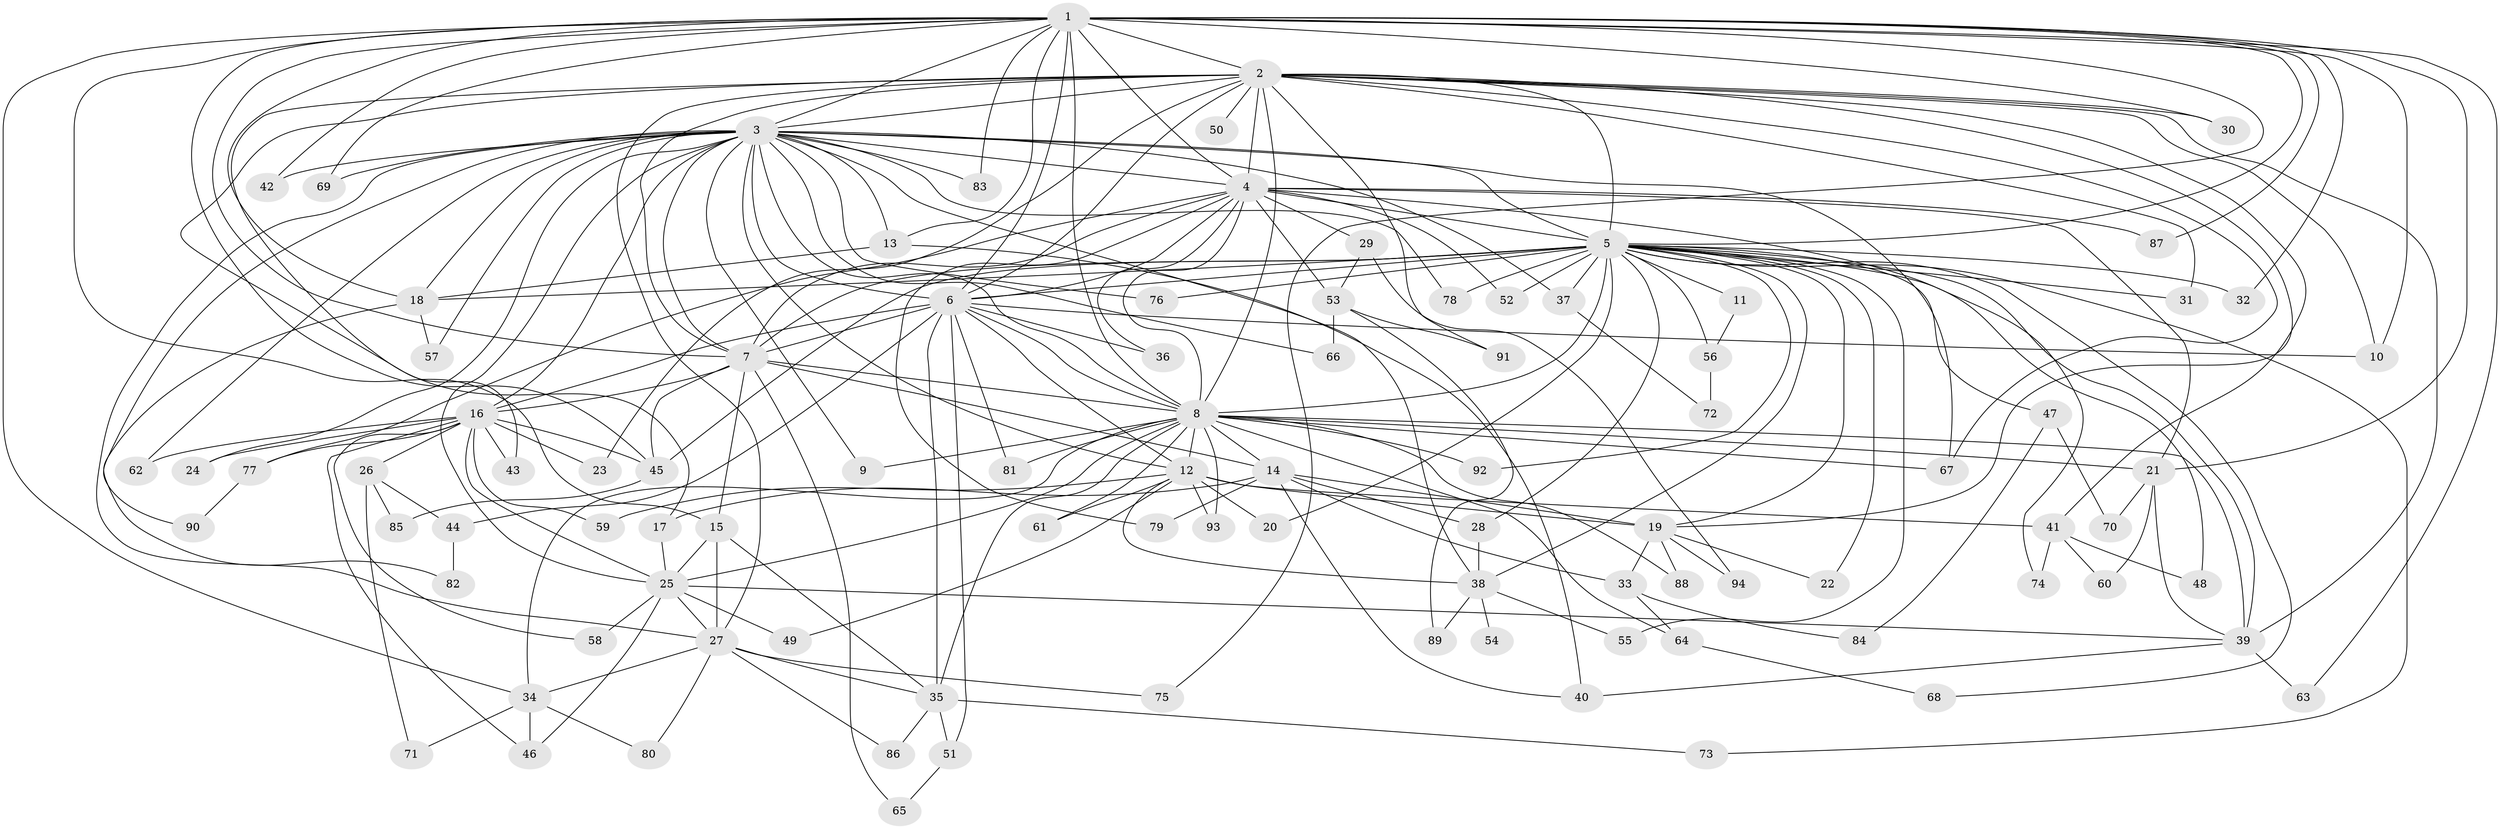 // original degree distribution, {26: 0.022388059701492536, 24: 0.007462686567164179, 32: 0.007462686567164179, 21: 0.007462686567164179, 20: 0.007462686567164179, 13: 0.007462686567164179, 14: 0.007462686567164179, 19: 0.007462686567164179, 2: 0.5671641791044776, 3: 0.15671641791044777, 11: 0.007462686567164179, 4: 0.08955223880597014, 8: 0.014925373134328358, 5: 0.05970149253731343, 15: 0.007462686567164179, 7: 0.014925373134328358, 6: 0.007462686567164179}
// Generated by graph-tools (version 1.1) at 2025/50/03/04/25 22:50:00]
// undirected, 94 vertices, 220 edges
graph export_dot {
  node [color=gray90,style=filled];
  1;
  2;
  3;
  4;
  5;
  6;
  7;
  8;
  9;
  10;
  11;
  12;
  13;
  14;
  15;
  16;
  17;
  18;
  19;
  20;
  21;
  22;
  23;
  24;
  25;
  26;
  27;
  28;
  29;
  30;
  31;
  32;
  33;
  34;
  35;
  36;
  37;
  38;
  39;
  40;
  41;
  42;
  43;
  44;
  45;
  46;
  47;
  48;
  49;
  50;
  51;
  52;
  53;
  54;
  55;
  56;
  57;
  58;
  59;
  60;
  61;
  62;
  63;
  64;
  65;
  66;
  67;
  68;
  69;
  70;
  71;
  72;
  73;
  74;
  75;
  76;
  77;
  78;
  79;
  80;
  81;
  82;
  83;
  84;
  85;
  86;
  87;
  88;
  89;
  90;
  91;
  92;
  93;
  94;
  1 -- 2 [weight=1.0];
  1 -- 3 [weight=1.0];
  1 -- 4 [weight=1.0];
  1 -- 5 [weight=2.0];
  1 -- 6 [weight=2.0];
  1 -- 7 [weight=2.0];
  1 -- 8 [weight=2.0];
  1 -- 10 [weight=1.0];
  1 -- 13 [weight=1.0];
  1 -- 15 [weight=1.0];
  1 -- 18 [weight=1.0];
  1 -- 21 [weight=1.0];
  1 -- 30 [weight=1.0];
  1 -- 32 [weight=1.0];
  1 -- 34 [weight=1.0];
  1 -- 42 [weight=1.0];
  1 -- 45 [weight=1.0];
  1 -- 63 [weight=1.0];
  1 -- 69 [weight=1.0];
  1 -- 75 [weight=1.0];
  1 -- 83 [weight=1.0];
  1 -- 87 [weight=1.0];
  2 -- 3 [weight=1.0];
  2 -- 4 [weight=2.0];
  2 -- 5 [weight=2.0];
  2 -- 6 [weight=1.0];
  2 -- 7 [weight=2.0];
  2 -- 8 [weight=1.0];
  2 -- 10 [weight=1.0];
  2 -- 17 [weight=1.0];
  2 -- 19 [weight=1.0];
  2 -- 23 [weight=1.0];
  2 -- 27 [weight=1.0];
  2 -- 30 [weight=1.0];
  2 -- 31 [weight=1.0];
  2 -- 39 [weight=1.0];
  2 -- 41 [weight=1.0];
  2 -- 43 [weight=1.0];
  2 -- 50 [weight=1.0];
  2 -- 67 [weight=1.0];
  2 -- 91 [weight=1.0];
  3 -- 4 [weight=1.0];
  3 -- 5 [weight=2.0];
  3 -- 6 [weight=2.0];
  3 -- 7 [weight=2.0];
  3 -- 8 [weight=1.0];
  3 -- 9 [weight=1.0];
  3 -- 12 [weight=1.0];
  3 -- 13 [weight=1.0];
  3 -- 16 [weight=1.0];
  3 -- 18 [weight=1.0];
  3 -- 24 [weight=1.0];
  3 -- 25 [weight=1.0];
  3 -- 27 [weight=1.0];
  3 -- 37 [weight=1.0];
  3 -- 38 [weight=2.0];
  3 -- 42 [weight=2.0];
  3 -- 57 [weight=1.0];
  3 -- 62 [weight=1.0];
  3 -- 66 [weight=1.0];
  3 -- 67 [weight=1.0];
  3 -- 69 [weight=1.0];
  3 -- 76 [weight=1.0];
  3 -- 78 [weight=1.0];
  3 -- 83 [weight=1.0];
  3 -- 90 [weight=1.0];
  4 -- 5 [weight=3.0];
  4 -- 6 [weight=1.0];
  4 -- 7 [weight=2.0];
  4 -- 8 [weight=2.0];
  4 -- 21 [weight=1.0];
  4 -- 29 [weight=1.0];
  4 -- 36 [weight=1.0];
  4 -- 52 [weight=1.0];
  4 -- 53 [weight=1.0];
  4 -- 74 [weight=1.0];
  4 -- 77 [weight=1.0];
  4 -- 79 [weight=1.0];
  4 -- 87 [weight=1.0];
  5 -- 6 [weight=2.0];
  5 -- 7 [weight=4.0];
  5 -- 8 [weight=2.0];
  5 -- 11 [weight=1.0];
  5 -- 18 [weight=1.0];
  5 -- 19 [weight=1.0];
  5 -- 20 [weight=1.0];
  5 -- 22 [weight=1.0];
  5 -- 28 [weight=1.0];
  5 -- 31 [weight=1.0];
  5 -- 32 [weight=1.0];
  5 -- 37 [weight=1.0];
  5 -- 38 [weight=1.0];
  5 -- 39 [weight=1.0];
  5 -- 45 [weight=1.0];
  5 -- 47 [weight=2.0];
  5 -- 48 [weight=1.0];
  5 -- 52 [weight=1.0];
  5 -- 55 [weight=1.0];
  5 -- 56 [weight=1.0];
  5 -- 68 [weight=1.0];
  5 -- 73 [weight=1.0];
  5 -- 76 [weight=1.0];
  5 -- 78 [weight=1.0];
  5 -- 92 [weight=1.0];
  6 -- 7 [weight=3.0];
  6 -- 8 [weight=1.0];
  6 -- 10 [weight=1.0];
  6 -- 12 [weight=1.0];
  6 -- 16 [weight=1.0];
  6 -- 35 [weight=1.0];
  6 -- 36 [weight=1.0];
  6 -- 44 [weight=1.0];
  6 -- 51 [weight=1.0];
  6 -- 81 [weight=1.0];
  7 -- 8 [weight=2.0];
  7 -- 14 [weight=1.0];
  7 -- 15 [weight=1.0];
  7 -- 16 [weight=1.0];
  7 -- 45 [weight=1.0];
  7 -- 65 [weight=1.0];
  8 -- 9 [weight=1.0];
  8 -- 12 [weight=1.0];
  8 -- 14 [weight=1.0];
  8 -- 21 [weight=1.0];
  8 -- 25 [weight=1.0];
  8 -- 34 [weight=1.0];
  8 -- 35 [weight=1.0];
  8 -- 39 [weight=1.0];
  8 -- 61 [weight=1.0];
  8 -- 64 [weight=1.0];
  8 -- 67 [weight=1.0];
  8 -- 81 [weight=1.0];
  8 -- 88 [weight=1.0];
  8 -- 92 [weight=1.0];
  8 -- 93 [weight=1.0];
  11 -- 56 [weight=1.0];
  12 -- 19 [weight=1.0];
  12 -- 20 [weight=1.0];
  12 -- 38 [weight=1.0];
  12 -- 41 [weight=1.0];
  12 -- 49 [weight=1.0];
  12 -- 59 [weight=1.0];
  12 -- 61 [weight=1.0];
  12 -- 93 [weight=1.0];
  13 -- 18 [weight=1.0];
  13 -- 40 [weight=1.0];
  14 -- 17 [weight=1.0];
  14 -- 19 [weight=1.0];
  14 -- 28 [weight=1.0];
  14 -- 33 [weight=1.0];
  14 -- 40 [weight=1.0];
  14 -- 79 [weight=1.0];
  15 -- 25 [weight=1.0];
  15 -- 27 [weight=1.0];
  15 -- 35 [weight=1.0];
  16 -- 23 [weight=1.0];
  16 -- 24 [weight=1.0];
  16 -- 25 [weight=1.0];
  16 -- 26 [weight=1.0];
  16 -- 43 [weight=1.0];
  16 -- 45 [weight=1.0];
  16 -- 46 [weight=1.0];
  16 -- 58 [weight=1.0];
  16 -- 59 [weight=1.0];
  16 -- 62 [weight=1.0];
  16 -- 77 [weight=1.0];
  17 -- 25 [weight=1.0];
  18 -- 57 [weight=1.0];
  18 -- 82 [weight=1.0];
  19 -- 22 [weight=1.0];
  19 -- 33 [weight=1.0];
  19 -- 88 [weight=1.0];
  19 -- 94 [weight=1.0];
  21 -- 39 [weight=1.0];
  21 -- 60 [weight=1.0];
  21 -- 70 [weight=1.0];
  25 -- 27 [weight=1.0];
  25 -- 39 [weight=1.0];
  25 -- 46 [weight=1.0];
  25 -- 49 [weight=1.0];
  25 -- 58 [weight=1.0];
  26 -- 44 [weight=1.0];
  26 -- 71 [weight=1.0];
  26 -- 85 [weight=1.0];
  27 -- 34 [weight=1.0];
  27 -- 35 [weight=1.0];
  27 -- 75 [weight=1.0];
  27 -- 80 [weight=1.0];
  27 -- 86 [weight=1.0];
  28 -- 38 [weight=1.0];
  29 -- 53 [weight=1.0];
  29 -- 94 [weight=1.0];
  33 -- 64 [weight=1.0];
  33 -- 84 [weight=1.0];
  34 -- 46 [weight=1.0];
  34 -- 71 [weight=1.0];
  34 -- 80 [weight=1.0];
  35 -- 51 [weight=1.0];
  35 -- 73 [weight=1.0];
  35 -- 86 [weight=1.0];
  37 -- 72 [weight=1.0];
  38 -- 54 [weight=1.0];
  38 -- 55 [weight=1.0];
  38 -- 89 [weight=1.0];
  39 -- 40 [weight=1.0];
  39 -- 63 [weight=1.0];
  41 -- 48 [weight=1.0];
  41 -- 60 [weight=1.0];
  41 -- 74 [weight=1.0];
  44 -- 82 [weight=1.0];
  45 -- 85 [weight=1.0];
  47 -- 70 [weight=1.0];
  47 -- 84 [weight=1.0];
  51 -- 65 [weight=1.0];
  53 -- 66 [weight=1.0];
  53 -- 89 [weight=1.0];
  53 -- 91 [weight=1.0];
  56 -- 72 [weight=1.0];
  64 -- 68 [weight=1.0];
  77 -- 90 [weight=1.0];
}

